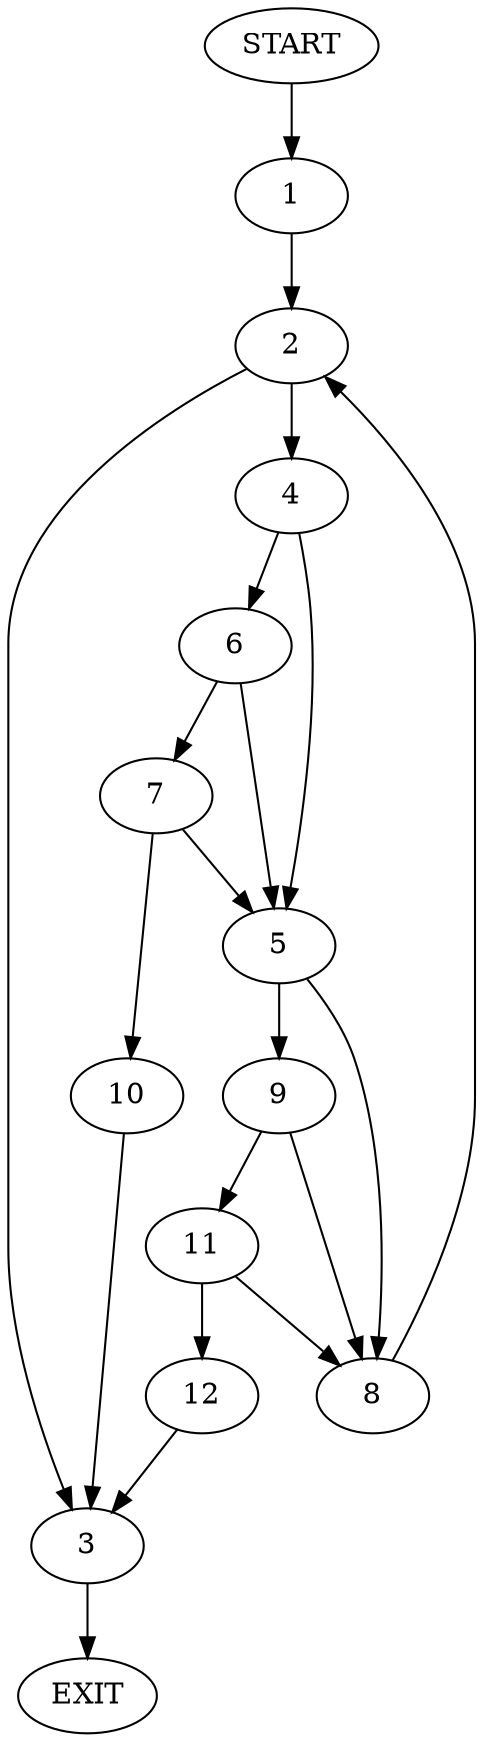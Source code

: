 digraph {
0 [label="START"]
13 [label="EXIT"]
0 -> 1
1 -> 2
2 -> 3
2 -> 4
3 -> 13
4 -> 5
4 -> 6
6 -> 7
6 -> 5
5 -> 8
5 -> 9
7 -> 10
7 -> 5
10 -> 3
8 -> 2
9 -> 11
9 -> 8
11 -> 8
11 -> 12
12 -> 3
}

